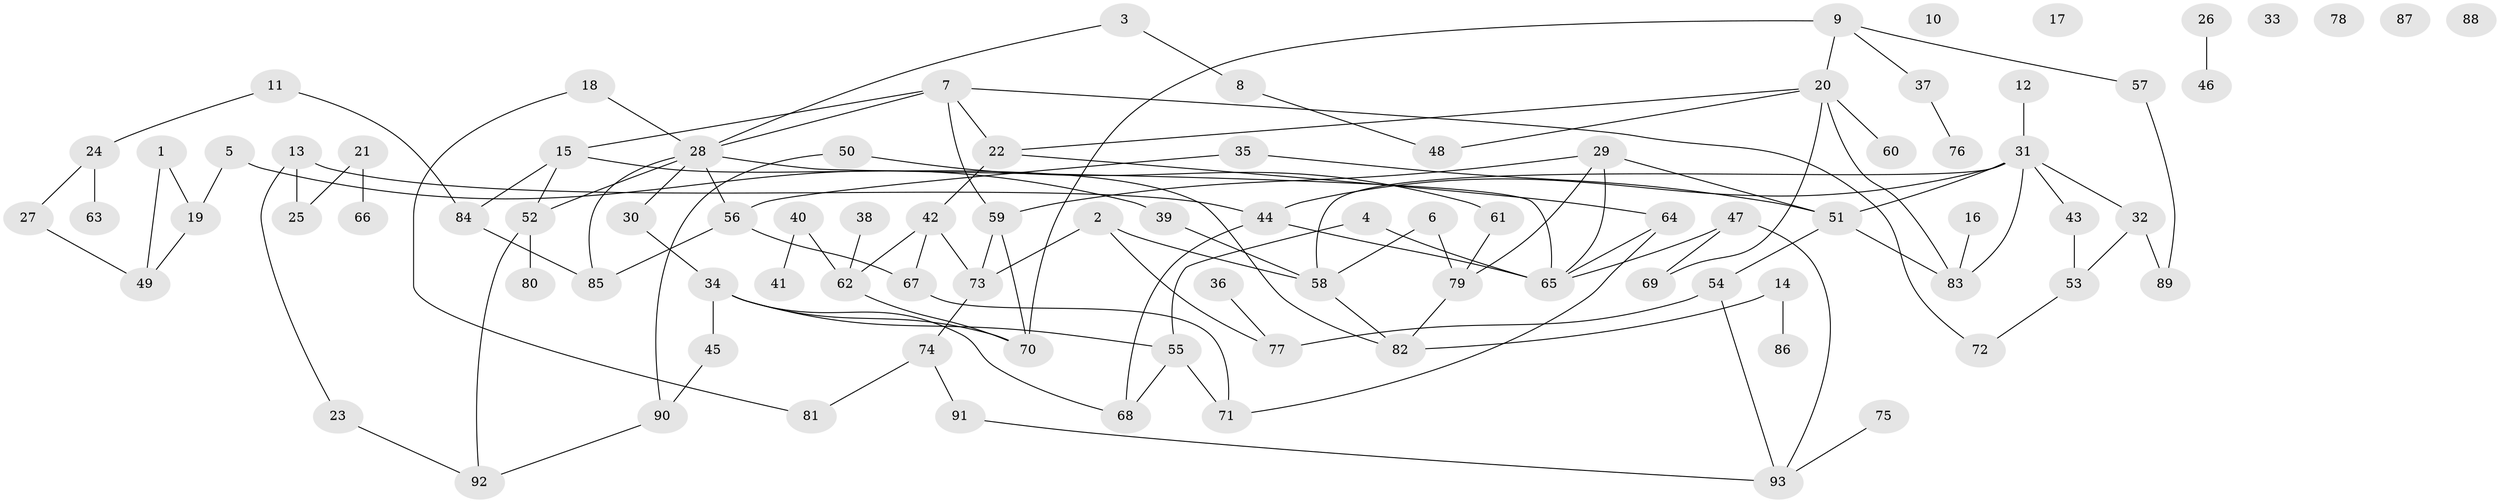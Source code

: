 // Generated by graph-tools (version 1.1) at 2025/39/03/09/25 04:39:53]
// undirected, 93 vertices, 122 edges
graph export_dot {
graph [start="1"]
  node [color=gray90,style=filled];
  1;
  2;
  3;
  4;
  5;
  6;
  7;
  8;
  9;
  10;
  11;
  12;
  13;
  14;
  15;
  16;
  17;
  18;
  19;
  20;
  21;
  22;
  23;
  24;
  25;
  26;
  27;
  28;
  29;
  30;
  31;
  32;
  33;
  34;
  35;
  36;
  37;
  38;
  39;
  40;
  41;
  42;
  43;
  44;
  45;
  46;
  47;
  48;
  49;
  50;
  51;
  52;
  53;
  54;
  55;
  56;
  57;
  58;
  59;
  60;
  61;
  62;
  63;
  64;
  65;
  66;
  67;
  68;
  69;
  70;
  71;
  72;
  73;
  74;
  75;
  76;
  77;
  78;
  79;
  80;
  81;
  82;
  83;
  84;
  85;
  86;
  87;
  88;
  89;
  90;
  91;
  92;
  93;
  1 -- 19;
  1 -- 49;
  2 -- 58;
  2 -- 73;
  2 -- 77;
  3 -- 8;
  3 -- 28;
  4 -- 55;
  4 -- 65;
  5 -- 19;
  5 -- 39;
  6 -- 58;
  6 -- 79;
  7 -- 15;
  7 -- 22;
  7 -- 28;
  7 -- 59;
  7 -- 72;
  8 -- 48;
  9 -- 20;
  9 -- 37;
  9 -- 57;
  9 -- 70;
  11 -- 24;
  11 -- 84;
  12 -- 31;
  13 -- 23;
  13 -- 25;
  13 -- 44;
  14 -- 82;
  14 -- 86;
  15 -- 52;
  15 -- 82;
  15 -- 84;
  16 -- 83;
  18 -- 28;
  18 -- 81;
  19 -- 49;
  20 -- 22;
  20 -- 48;
  20 -- 60;
  20 -- 69;
  20 -- 83;
  21 -- 25;
  21 -- 66;
  22 -- 42;
  22 -- 64;
  23 -- 92;
  24 -- 27;
  24 -- 63;
  26 -- 46;
  27 -- 49;
  28 -- 30;
  28 -- 52;
  28 -- 56;
  28 -- 65;
  28 -- 85;
  29 -- 51;
  29 -- 59;
  29 -- 65;
  29 -- 79;
  30 -- 34;
  31 -- 32;
  31 -- 43;
  31 -- 44;
  31 -- 51;
  31 -- 58;
  31 -- 83;
  32 -- 53;
  32 -- 89;
  34 -- 45;
  34 -- 55;
  34 -- 68;
  34 -- 70;
  35 -- 51;
  35 -- 56;
  36 -- 77;
  37 -- 76;
  38 -- 62;
  39 -- 58;
  40 -- 41;
  40 -- 62;
  42 -- 62;
  42 -- 67;
  42 -- 73;
  43 -- 53;
  44 -- 65;
  44 -- 68;
  45 -- 90;
  47 -- 65;
  47 -- 69;
  47 -- 93;
  50 -- 61;
  50 -- 90;
  51 -- 54;
  51 -- 83;
  52 -- 80;
  52 -- 92;
  53 -- 72;
  54 -- 77;
  54 -- 93;
  55 -- 68;
  55 -- 71;
  56 -- 67;
  56 -- 85;
  57 -- 89;
  58 -- 82;
  59 -- 70;
  59 -- 73;
  61 -- 79;
  62 -- 70;
  64 -- 65;
  64 -- 71;
  67 -- 71;
  73 -- 74;
  74 -- 81;
  74 -- 91;
  75 -- 93;
  79 -- 82;
  84 -- 85;
  90 -- 92;
  91 -- 93;
}
